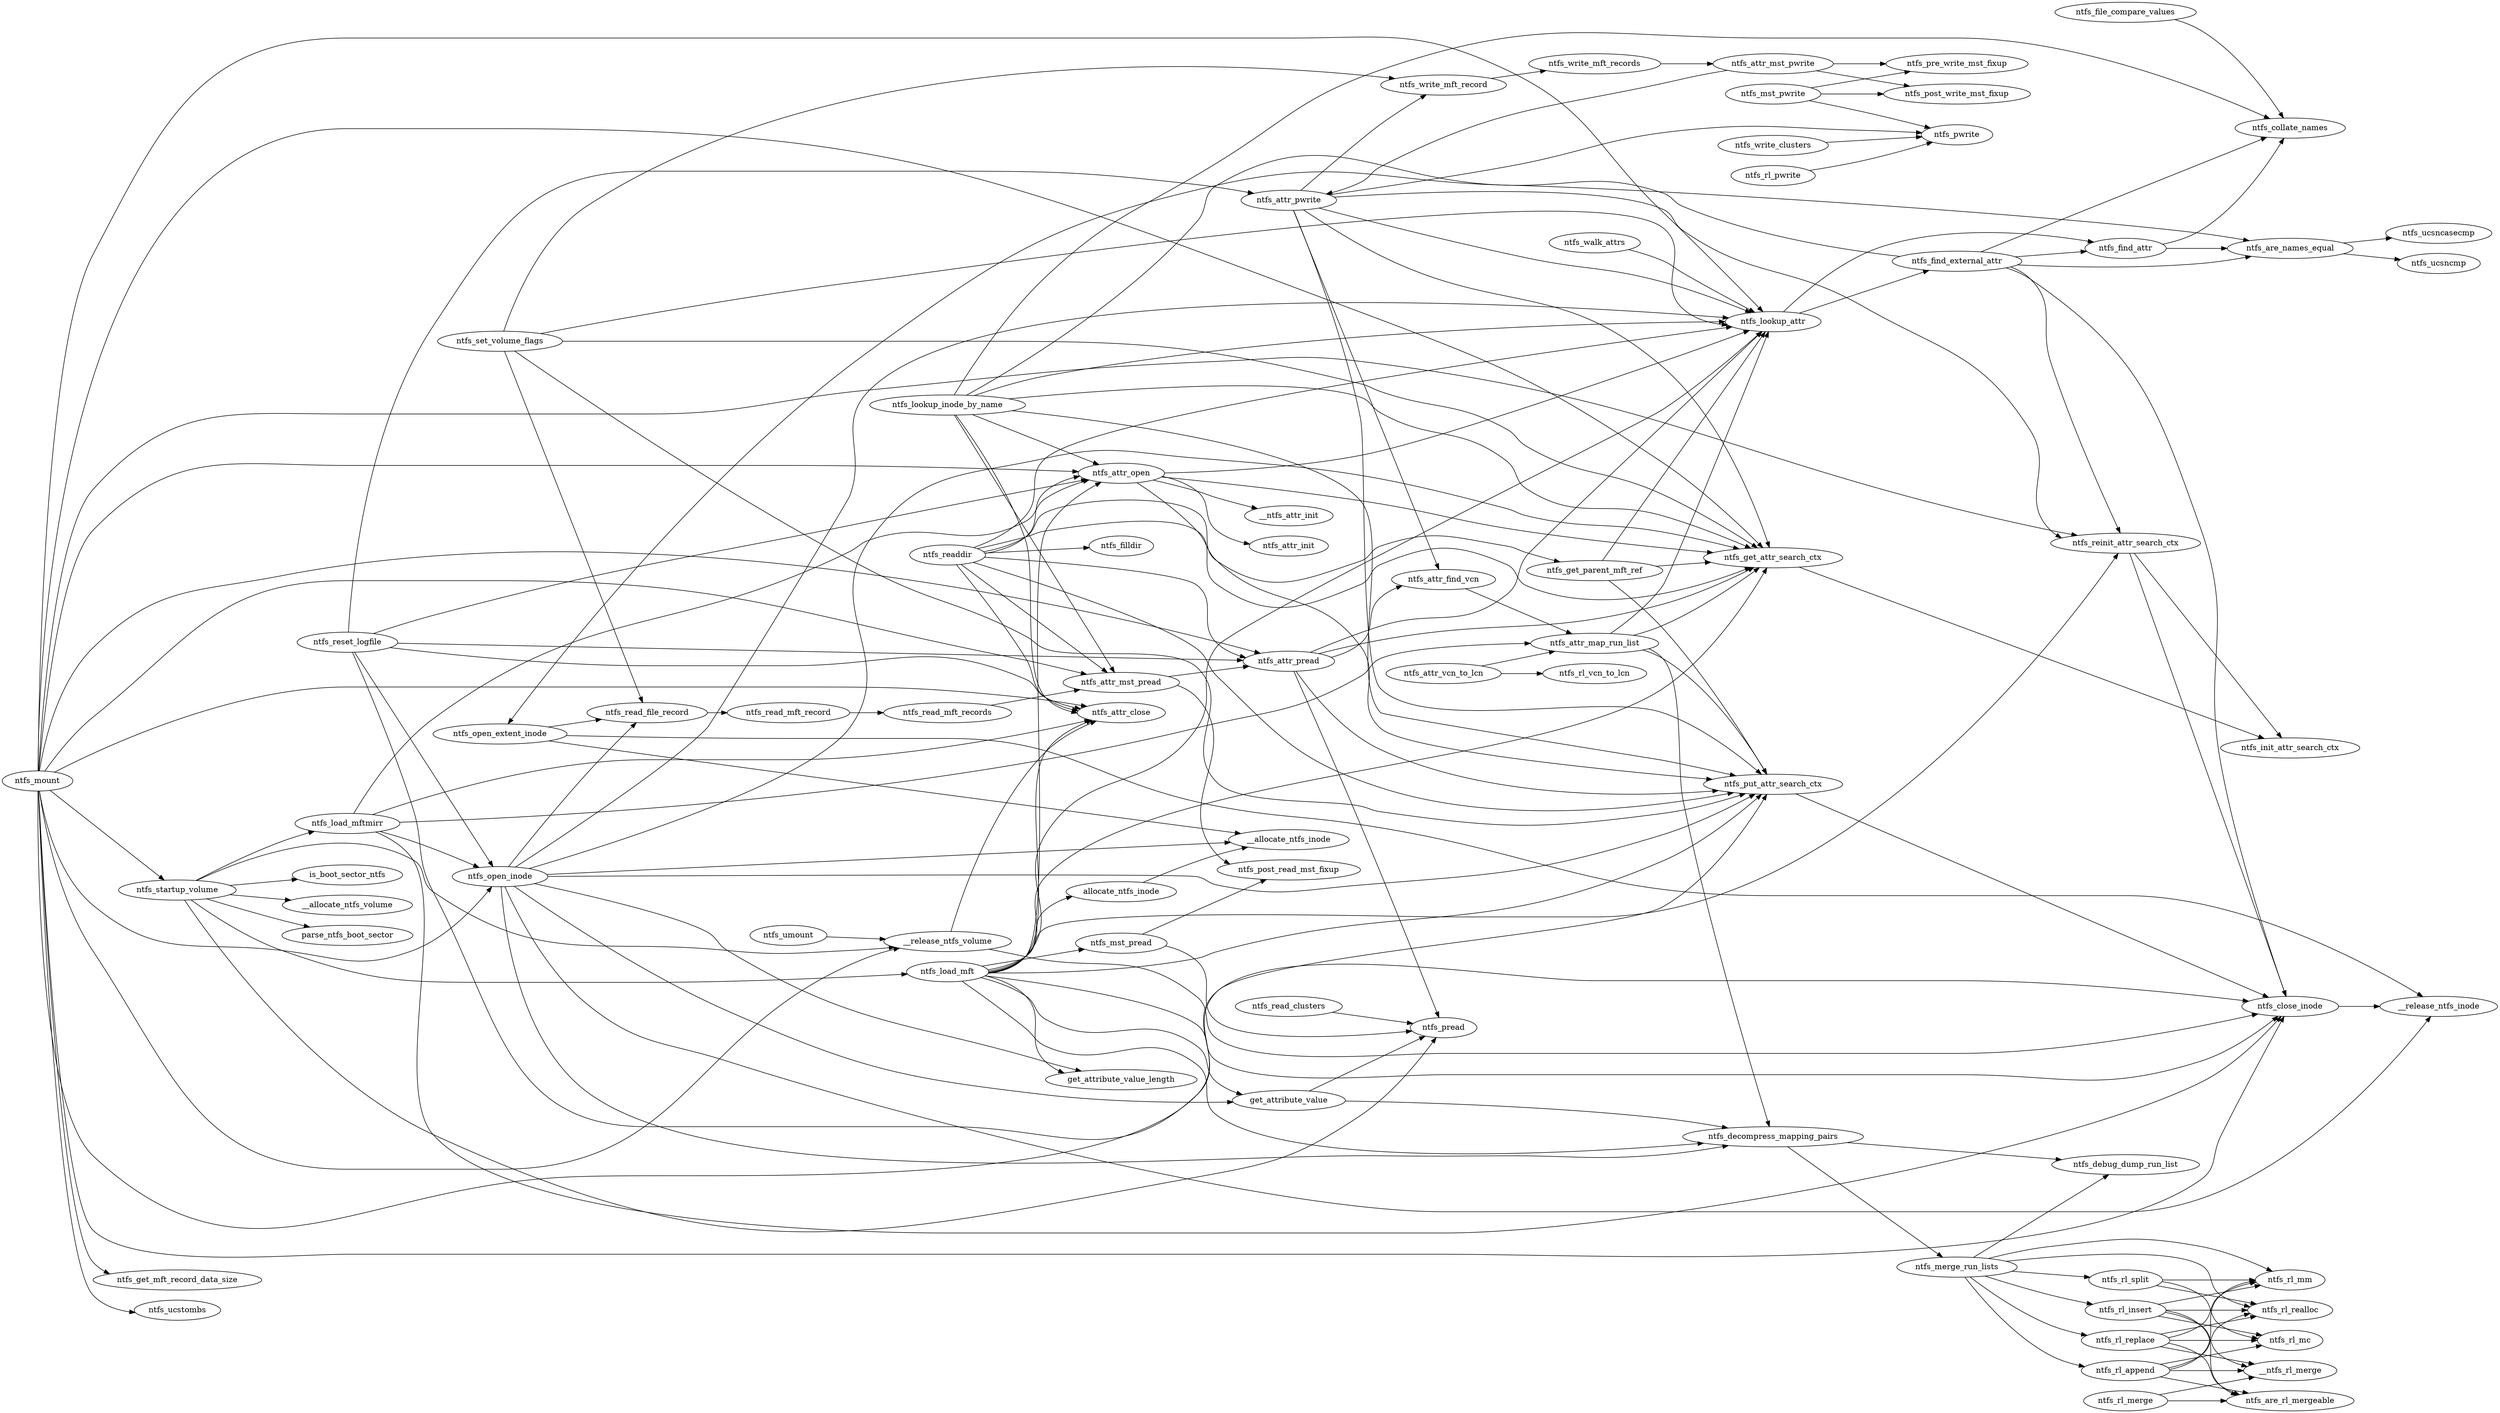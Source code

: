 digraph "bla" {
	graph [
		fontsize = "14"
		fontname = "Times-Roman"
		fontcolor = "black"
		rankdir = "LR"
		bb = "0,0,3106,2446"
		color = "black"
	]
	node [
		fontsize = "14"
		fontname = "Times-Roman"
		fontcolor = "black"
		shape = "ellipse"
		color = "black"
	]
	edge [
		fontsize = "14"
		fontname = "Times-Roman"
		fontcolor = "black"
		color = "black"
	]
	"allocate_ntfs_inode" [
		label = "\N"
		color = "black"
		width = "1.810000"
		fontsize = "14"
		fontname = "Times-Roman"
		fontcolor = "black"
		pos = "1404,1004"
		height = "0.500000"
		shape = "ellipse"
	]
	"__allocate_ntfs_inode" [
		label = "\N"
		color = "black"
		width = "2"
		fontsize = "14"
		fontname = "Times-Roman"
		fontcolor = "black"
		pos = "1610,1094"
		height = "0.500000"
		shape = "ellipse"
	]
	"get_attribute_value" [
		label = "\N"
		color = "black"
		width = "1.780000"
		fontsize = "14"
		fontname = "Times-Roman"
		fontcolor = "black"
		pos = "1610,630"
		height = "0.500000"
		shape = "ellipse"
	]
	"ntfs_decompress_mapping_pairs" [
		label = "\N"
		color = "black"
		width = "2.830000"
		fontsize = "14"
		fontname = "Times-Roman"
		fontcolor = "black"
		pos = "2207,493"
		height = "0.500000"
		shape = "ellipse"
	]
	"ntfs_pread" [
		label = "\N"
		color = "black"
		width = "1.110000"
		fontsize = "14"
		fontname = "Times-Roman"
		fontcolor = "black"
		pos = "1803,754"
		height = "0.500000"
		shape = "ellipse"
	]
	"is_boot_sector_ntfs" [
		label = "\N"
		color = "black"
		width = "1.810000"
		fontsize = "14"
		fontname = "Times-Roman"
		fontcolor = "black"
		pos = "436,830"
		height = "0.500000"
		shape = "ellipse"
	]
	"ntfs_are_names_equal" [
		label = "\N"
		color = "black"
		width = "2.030000"
		fontsize = "14"
		fontname = "Times-Roman"
		fontcolor = "black"
		pos = "2842,2319"
		height = "0.500000"
		shape = "ellipse"
	]
	"ntfs_ucsncasecmp" [
		label = "\N"
		color = "black"
		width = "1.690000"
		fontsize = "14"
		fontname = "Times-Roman"
		fontcolor = "black"
		pos = "3028,2292"
		height = "0.500000"
		shape = "ellipse"
	]
	"ntfs_ucsncmp" [
		label = "\N"
		color = "black"
		width = "1.360000"
		fontsize = "14"
		fontname = "Times-Roman"
		fontcolor = "black"
		pos = "3028,2346"
		height = "0.500000"
		shape = "ellipse"
	]
	"ntfs_attr_find_vcn" [
		label = "\N"
		color = "black"
		width = "1.720000"
		fontsize = "14"
		fontname = "Times-Roman"
		fontcolor = "black"
		pos = "1803,1394"
		height = "0.500000"
		shape = "ellipse"
	]
	"ntfs_attr_map_run_list" [
		label = "\N"
		color = "black"
		width = "2.060000"
		fontsize = "14"
		fontname = "Times-Roman"
		fontcolor = "black"
		pos = "1990,1416"
		height = "0.500000"
		shape = "ellipse"
	]
	"ntfs_get_attr_search_ctx" [
		label = "\N"
		color = "black"
		width = "2.190000"
		fontsize = "14"
		fontname = "Times-Roman"
		fontcolor = "black"
		pos = "2207,1653"
		height = "0.500000"
		shape = "ellipse"
	]
	"ntfs_lookup_attr" [
		label = "\N"
		color = "black"
		width = "1.560000"
		fontsize = "14"
		fontname = "Times-Roman"
		fontcolor = "black"
		pos = "2207,2007"
		height = "0.500000"
		shape = "ellipse"
	]
	"ntfs_put_attr_search_ctx" [
		label = "\N"
		color = "black"
		width = "2.190000"
		fontsize = "14"
		fontname = "Times-Roman"
		fontcolor = "black"
		pos = "2207,962"
		height = "0.500000"
		shape = "ellipse"
	]
	"ntfs_attr_mst_pread" [
		label = "\N"
		color = "black"
		width = "1.830000"
		fontsize = "14"
		fontname = "Times-Roman"
		fontcolor = "black"
		pos = "1404,1454"
		height = "0.500000"
		shape = "ellipse"
	]
	"ntfs_attr_pread" [
		label = "\N"
		color = "black"
		width = "1.440000"
		fontsize = "14"
		fontname = "Times-Roman"
		fontcolor = "black"
		pos = "1610,1500"
		height = "0.500000"
		shape = "ellipse"
	]
	"ntfs_post_read_mst_fixup" [
		label = "\N"
		color = "black"
		width = "2.310000"
		fontsize = "14"
		fontname = "Times-Roman"
		fontcolor = "black"
		pos = "1610,1029"
		height = "0.500000"
		shape = "ellipse"
	]
	"ntfs_attr_mst_pwrite" [
		label = "\N"
		color = "black"
		width = "1.890000"
		fontsize = "14"
		fontname = "Times-Roman"
		fontcolor = "black"
		pos = "2207,1264"
		height = "0.500000"
		shape = "ellipse"
	]
	"ntfs_attr_pwrite" [
		label = "\N"
		color = "black"
		width = "1.530000"
		fontsize = "14"
		fontname = "Times-Roman"
		fontcolor = "black"
		pos = "1610,1338"
		height = "0.500000"
		shape = "ellipse"
	]
	"ntfs_post_write_mst_fixup" [
		label = "\N"
		color = "black"
		width = "2.390000"
		fontsize = "14"
		fontname = "Times-Roman"
		fontcolor = "black"
		pos = "2432,1210"
		height = "0.500000"
		shape = "ellipse"
	]
	"ntfs_pre_write_mst_fixup" [
		label = "\N"
		color = "black"
		width = "2.310000"
		fontsize = "14"
		fontname = "Times-Roman"
		fontcolor = "black"
		pos = "2432,1264"
		height = "0.500000"
		shape = "ellipse"
	]
	"ntfs_attr_open" [
		label = "\N"
		color = "black"
		width = "1.390000"
		fontsize = "14"
		fontname = "Times-Roman"
		fontcolor = "black"
		pos = "1404,1866"
		height = "0.500000"
		shape = "ellipse"
	]
	"__ntfs_attr_init" [
		label = "\N"
		color = "black"
		width = "1.470000"
		fontsize = "14"
		fontname = "Times-Roman"
		fontcolor = "black"
		pos = "1610,1904"
		height = "0.500000"
		shape = "ellipse"
	]
	"ntfs_attr_init" [
		label = "\N"
		color = "black"
		width = "1.280000"
		fontsize = "14"
		fontname = "Times-Roman"
		fontcolor = "black"
		pos = "1610,1850"
		height = "0.500000"
		shape = "ellipse"
	]
	"ntfs_pwrite" [
		label = "\N"
		color = "black"
		width = "1.170000"
		fontsize = "14"
		fontname = "Times-Roman"
		fontcolor = "black"
		pos = "2432,1137"
		height = "0.500000"
		shape = "ellipse"
	]
	"ntfs_reinit_attr_search_ctx" [
		label = "\N"
		color = "black"
		width = "2.360000"
		fontsize = "14"
		fontname = "Times-Roman"
		fontcolor = "black"
		pos = "2640,1424"
		height = "0.500000"
		shape = "ellipse"
	]
	"ntfs_write_mft_record" [
		label = "\N"
		color = "black"
		width = "2.030000"
		fontsize = "14"
		fontname = "Times-Roman"
		fontcolor = "black"
		pos = "1803,1112"
		height = "0.500000"
		shape = "ellipse"
	]
	"ntfs_attr_vcn_to_lcn" [
		label = "\N"
		color = "black"
		width = "1.890000"
		fontsize = "14"
		fontname = "Times-Roman"
		fontcolor = "black"
		pos = "1803,1486"
		height = "0.500000"
		shape = "ellipse"
	]
	"ntfs_rl_vcn_to_lcn" [
		label = "\N"
		color = "black"
		width = "1.750000"
		fontsize = "14"
		fontname = "Times-Roman"
		fontcolor = "black"
		pos = "1990,1470"
		height = "0.500000"
		shape = "ellipse"
	]
	"ntfs_close_inode" [
		label = "\N"
		color = "black"
		width = "1.580000"
		fontsize = "14"
		fontname = "Times-Roman"
		fontcolor = "black"
		pos = "2842,738"
		height = "0.500000"
		shape = "ellipse"
	]
	"__release_ntfs_inode" [
		label = "\N"
		color = "black"
		width = "1.920000"
		fontsize = "14"
		fontname = "Times-Roman"
		fontcolor = "black"
		pos = "3028,738"
		height = "0.500000"
		shape = "ellipse"
	]
	"ntfs_collate_names" [
		label = "\N"
		color = "black"
		width = "1.780000"
		fontsize = "14"
		fontname = "Times-Roman"
		fontcolor = "black"
		pos = "2842,2212"
		height = "0.500000"
		shape = "ellipse"
	]
	"ntfs_debug_dump_run_list" [
		label = "\N"
		color = "black"
		width = "2.390000"
		fontsize = "14"
		fontname = "Times-Roman"
		fontcolor = "black"
		pos = "2640,450"
		height = "0.500000"
		shape = "ellipse"
	]
	"ntfs_merge_run_lists" [
		label = "\N"
		color = "black"
		width = "1.920000"
		fontsize = "14"
		fontname = "Times-Roman"
		fontcolor = "black"
		pos = "2432,249"
		height = "0.500000"
		shape = "ellipse"
	]
	"ntfs_file_compare_values" [
		label = "\N"
		color = "black"
		width = "2.280000"
		fontsize = "14"
		fontname = "Times-Roman"
		fontcolor = "black"
		pos = "2640,2189"
		height = "0.500000"
		shape = "ellipse"
	]
	"ntfs_find_attr" [
		label = "\N"
		color = "black"
		width = "1.330000"
		fontsize = "14"
		fontname = "Times-Roman"
		fontcolor = "black"
		pos = "2640,2319"
		height = "0.500000"
		shape = "ellipse"
	]
	"ntfs_find_external_attr" [
		label = "\N"
		color = "black"
		width = "2.060000"
		fontsize = "14"
		fontname = "Times-Roman"
		fontcolor = "black"
		pos = "2432,2235"
		height = "0.500000"
		shape = "ellipse"
	]
	"ntfs_open_extent_inode" [
		label = "\N"
		color = "black"
		width = "2.140000"
		fontsize = "14"
		fontname = "Times-Roman"
		fontcolor = "black"
		pos = "628,1820"
		height = "0.500000"
		shape = "ellipse"
	]
	"ntfs_init_attr_search_ctx" [
		label = "\N"
		color = "black"
		width = "2.220000"
		fontsize = "14"
		fontname = "Times-Roman"
		fontcolor = "black"
		pos = "2842,1524"
		height = "0.500000"
		shape = "ellipse"
	]
	"ntfs_get_parent_mft_ref" [
		label = "\N"
		color = "black"
		width = "2.170000"
		fontsize = "14"
		fontname = "Times-Roman"
		fontcolor = "black"
		pos = "1990,1676"
		height = "0.500000"
		shape = "ellipse"
	]
	"ntfs_load_mft" [
		label = "\N"
		color = "black"
		width = "1.360000"
		fontsize = "14"
		fontname = "Times-Roman"
		fontcolor = "black"
		pos = "1190,874"
		height = "0.500000"
		shape = "ellipse"
	]
	"get_attribute_value_length" [
		label = "\N"
		color = "black"
		width = "2.360000"
		fontsize = "14"
		fontname = "Times-Roman"
		fontcolor = "black"
		pos = "1404,706"
		height = "0.500000"
		shape = "ellipse"
	]
	"ntfs_load_mftmirr" [
		label = "\N"
		color = "black"
		width = "1.690000"
		fontsize = "14"
		fontname = "Times-Roman"
		fontcolor = "black"
		pos = "436,1019"
		height = "0.500000"
		shape = "ellipse"
	]
	"ntfs_attr_close" [
		label = "\N"
		color = "black"
		width = "1.420000"
		fontsize = "14"
		fontname = "Times-Roman"
		fontcolor = "black"
		pos = "1404,1096"
		height = "0.500000"
		shape = "ellipse"
	]
	"ntfs_open_inode" [
		label = "\N"
		color = "black"
		width = "1.580000"
		fontsize = "14"
		fontname = "Times-Roman"
		fontcolor = "black"
		pos = "628,1121"
		height = "0.500000"
		shape = "ellipse"
	]
	"ntfs_mst_pread" [
		label = "\N"
		color = "black"
		width = "1.470000"
		fontsize = "14"
		fontname = "Times-Roman"
		fontcolor = "black"
		pos = "1404,874"
		height = "0.500000"
		shape = "ellipse"
	]
	"ntfs_lookup_inode_by_name" [
		label = "\N"
		color = "black"
		width = "2.560000"
		fontsize = "14"
		fontname = "Times-Roman"
		fontcolor = "black"
		pos = "1190,2007"
		height = "0.500000"
		shape = "ellipse"
	]
	"ntfs_rl_append" [
		label = "\N"
		color = "black"
		width = "1.440000"
		fontsize = "14"
		fontname = "Times-Roman"
		fontcolor = "black"
		pos = "2640,126"
		height = "0.500000"
		shape = "ellipse"
	]
	"ntfs_rl_insert" [
		label = "\N"
		color = "black"
		width = "1.310000"
		fontsize = "14"
		fontname = "Times-Roman"
		fontcolor = "black"
		pos = "2640,72"
		height = "0.500000"
		shape = "ellipse"
	]
	"ntfs_rl_mm" [
		label = "\N"
		color = "black"
		width = "1.190000"
		fontsize = "14"
		fontname = "Times-Roman"
		fontcolor = "black"
		pos = "2842,199"
		height = "0.500000"
		shape = "ellipse"
	]
	"ntfs_rl_realloc" [
		label = "\N"
		color = "black"
		width = "1.420000"
		fontsize = "14"
		fontname = "Times-Roman"
		fontcolor = "black"
		pos = "2842,253"
		height = "0.500000"
		shape = "ellipse"
	]
	"ntfs_rl_replace" [
		label = "\N"
		color = "black"
		width = "1.440000"
		fontsize = "14"
		fontname = "Times-Roman"
		fontcolor = "black"
		pos = "2640,180"
		height = "0.500000"
		shape = "ellipse"
	]
	"ntfs_rl_split" [
		label = "\N"
		color = "black"
		width = "1.220000"
		fontsize = "14"
		fontname = "Times-Roman"
		fontcolor = "black"
		pos = "2640,272"
		height = "0.500000"
		shape = "ellipse"
	]
	"ntfs_mount" [
		label = "\N"
		color = "black"
		width = "1.170000"
		fontsize = "14"
		fontname = "Times-Roman"
		fontcolor = "black"
		pos = "50,1303"
		height = "0.500000"
		shape = "ellipse"
	]
	"ntfs_get_mft_record_data_size" [
		label = "\N"
		color = "black"
		width = "2.690000"
		fontsize = "14"
		fontname = "Times-Roman"
		fontcolor = "black"
		pos = "225,310"
		height = "0.500000"
		shape = "ellipse"
	]
	"ntfs_startup_volume" [
		label = "\N"
		color = "black"
		width = "1.890000"
		fontsize = "14"
		fontname = "Times-Roman"
		fontcolor = "black"
		pos = "225,753"
		height = "0.500000"
		shape = "ellipse"
	]
	"ntfs_ucstombs" [
		label = "\N"
		color = "black"
		width = "1.420000"
		fontsize = "14"
		fontname = "Times-Roman"
		fontcolor = "black"
		pos = "225,2414"
		height = "0.500000"
		shape = "ellipse"
	]
	"__release_ntfs_volume" [
		label = "\N"
		color = "black"
		width = "2.080000"
		fontsize = "14"
		fontname = "Times-Roman"
		fontcolor = "black"
		pos = "436,554"
		height = "0.500000"
		shape = "ellipse"
	]
	"ntfs_mst_pwrite" [
		label = "\N"
		color = "black"
		width = "1.560000"
		fontsize = "14"
		fontname = "Times-Roman"
		fontcolor = "black"
		pos = "2207,1210"
		height = "0.500000"
		shape = "ellipse"
	]
	"ntfs_read_file_record" [
		label = "\N"
		color = "black"
		width = "1.940000"
		fontsize = "14"
		fontname = "Times-Roman"
		fontcolor = "black"
		pos = "813,1530"
		height = "0.500000"
		shape = "ellipse"
	]
	"ntfs_read_clusters" [
		label = "\N"
		color = "black"
		width = "1.690000"
		fontsize = "14"
		fontname = "Times-Roman"
		fontcolor = "black"
		pos = "1610,722"
		height = "0.500000"
		shape = "ellipse"
	]
	"ntfs_readdir" [
		label = "\N"
		color = "black"
		width = "1.220000"
		fontsize = "14"
		fontname = "Times-Roman"
		fontcolor = "black"
		pos = "1190,1660"
		height = "0.500000"
		shape = "ellipse"
	]
	"ntfs_filldir" [
		label = "\N"
		color = "black"
		width = "1.110000"
		fontsize = "14"
		fontname = "Times-Roman"
		fontcolor = "black"
		pos = "1404,1698"
		height = "0.500000"
		shape = "ellipse"
	]
	"ntfs_read_mft_record" [
		label = "\N"
		color = "black"
		width = "1.970000"
		fontsize = "14"
		fontname = "Times-Roman"
		fontcolor = "black"
		pos = "991,1492"
		height = "0.500000"
		shape = "ellipse"
	]
	"ntfs_read_mft_records" [
		label = "\N"
		color = "black"
		width = "2.030000"
		fontsize = "14"
		fontname = "Times-Roman"
		fontcolor = "black"
		pos = "1190,1492"
		height = "0.500000"
		shape = "ellipse"
	]
	"ntfs_reset_logfile" [
		label = "\N"
		color = "black"
		width = "1.640000"
		fontsize = "14"
		fontname = "Times-Roman"
		fontcolor = "black"
		pos = "436,1294"
		height = "0.500000"
		shape = "ellipse"
	]
	"ntfs_are_rl_mergeable" [
		label = "\N"
		color = "black"
		width = "2.030000"
		fontsize = "14"
		fontname = "Times-Roman"
		fontcolor = "black"
		pos = "2842,37"
		height = "0.500000"
		shape = "ellipse"
	]
	"ntfs_rl_mc" [
		label = "\N"
		color = "black"
		width = "1.110000"
		fontsize = "14"
		fontname = "Times-Roman"
		fontcolor = "black"
		pos = "2842,145"
		height = "0.500000"
		shape = "ellipse"
	]
	"__ntfs_rl_merge" [
		label = "\N"
		color = "black"
		width = "1.560000"
		fontsize = "14"
		fontname = "Times-Roman"
		fontcolor = "black"
		pos = "2842,91"
		height = "0.500000"
		shape = "ellipse"
	]
	"ntfs_rl_merge" [
		label = "\N"
		color = "black"
		width = "1.360000"
		fontsize = "14"
		fontname = "Times-Roman"
		fontcolor = "black"
		pos = "2640,18"
		height = "0.500000"
		shape = "ellipse"
	]
	"ntfs_rl_pwrite" [
		label = "\N"
		color = "black"
		width = "1.390000"
		fontsize = "14"
		fontname = "Times-Roman"
		fontcolor = "black"
		pos = "2207,1064"
		height = "0.500000"
		shape = "ellipse"
	]
	"ntfs_set_volume_flags" [
		label = "\N"
		color = "black"
		width = "2.030000"
		fontsize = "14"
		fontname = "Times-Roman"
		fontcolor = "black"
		pos = "628,1530"
		height = "0.500000"
		shape = "ellipse"
	]
	"__allocate_ntfs_volume" [
		label = "\N"
		color = "black"
		width = "2.140000"
		fontsize = "14"
		fontname = "Times-Roman"
		fontcolor = "black"
		pos = "436,776"
		height = "0.500000"
		shape = "ellipse"
	]
	"parse_ntfs_boot_sector" [
		label = "\N"
		color = "black"
		width = "2.080000"
		fontsize = "14"
		fontname = "Times-Roman"
		fontcolor = "black"
		pos = "436,684"
		height = "0.500000"
		shape = "ellipse"
	]
	"ntfs_umount" [
		label = "\N"
		color = "black"
		width = "1.250000"
		fontsize = "14"
		fontname = "Times-Roman"
		fontcolor = "black"
		pos = "225,554"
		height = "0.500000"
		shape = "ellipse"
	]
	"ntfs_walk_attrs" [
		label = "\N"
		color = "black"
		width = "1.470000"
		fontsize = "14"
		fontname = "Times-Roman"
		fontcolor = "black"
		pos = "1990,2224"
		height = "0.500000"
		shape = "ellipse"
	]
	"ntfs_write_clusters" [
		label = "\N"
		color = "black"
		width = "1.750000"
		fontsize = "14"
		fontname = "Times-Roman"
		fontcolor = "black"
		pos = "2207,1118"
		height = "0.500000"
		shape = "ellipse"
	]
	"ntfs_write_mft_records" [
		label = "\N"
		color = "black"
		width = "2.110000"
		fontsize = "14"
		fontname = "Times-Roman"
		fontcolor = "black"
		pos = "1990,1210"
		height = "0.500000"
		shape = "ellipse"
	]
	"allocate_ntfs_inode" -> "__allocate_ntfs_inode" [
		fontsize = "14"
		fontname = "Times-Roman"
		fontcolor = "black"
		pos = "e,1574,1078  1446,1018 1460,1023 1476,1029 1490,1036 1507,1043 1510,1047 1526,1056 1539,1062 1553,1069 1565,1074"
		color = "black"
	]
	"get_attribute_value" -> "ntfs_decompress_mapping_pairs" [
		fontsize = "14"
		fontname = "Times-Roman"
		fontcolor = "black"
		pos = "e,2144,507  1660,619 1766,594 2015,537 2137,509"
		color = "black"
	]
	"get_attribute_value" -> "ntfs_pread" [
		fontsize = "14"
		fontname = "Times-Roman"
		fontcolor = "black"
		pos = "e,1780,739  1636,647 1671,669 1735,710 1772,734"
		color = "black"
	]
	"ntfs_are_names_equal" -> "ntfs_ucsncasecmp" [
		fontsize = "14"
		fontname = "Times-Roman"
		fontcolor = "black"
		pos = "e,2973,2300  2905,2310 2924,2307 2945,2304 2964,2301"
		color = "black"
	]
	"ntfs_are_names_equal" -> "ntfs_ucsncmp" [
		fontsize = "14"
		fontname = "Times-Roman"
		fontcolor = "black"
		pos = "e,2982,2339  2905,2328 2927,2331 2952,2335 2973,2338"
		color = "black"
	]
	"ntfs_attr_find_vcn" -> "ntfs_attr_map_run_list" [
		fontsize = "14"
		fontname = "Times-Roman"
		fontcolor = "black"
		pos = "e,1923,1408  1861,1401 1878,1403 1896,1405 1913,1407"
		color = "black"
	]
	"ntfs_attr_map_run_list" -> "ntfs_decompress_mapping_pairs" [
		fontsize = "14"
		fontname = "Times-Roman"
		fontcolor = "black"
		pos = "e,2202,511  2000,1398 2017,1366 2052,1298 2068,1237 2104,1106 2081,1068 2104,935 2132,776 2181,589 2200,520"
		color = "black"
	]
	"ntfs_attr_map_run_list" -> "ntfs_get_attr_search_ctx" [
		fontsize = "14"
		fontname = "Times-Roman"
		fontcolor = "black"
		pos = "e,2200,1635  2043,1429 2052,1432 2061,1437 2068,1443 2133,1492 2177,1581 2196,1626"
		color = "black"
	]
	"ntfs_attr_map_run_list" -> "ntfs_lookup_attr" [
		fontsize = "14"
		fontname = "Times-Roman"
		fontcolor = "black"
		pos = "e,2200,1989  2048,1427 2055,1431 2063,1436 2068,1443 2137,1524 2080,1576 2104,1680 2131,1795 2178,1928 2197,1982"
		color = "black"
	]
	"ntfs_attr_map_run_list" -> "ntfs_put_attr_search_ctx" [
		fontsize = "14"
		fontname = "Times-Roman"
		fontcolor = "black"
		pos = "e,2172,978  2007,1398 2026,1378 2054,1343 2068,1308 2113,1195 2042,1141 2104,1037 2118,1013 2143,995 2164,982"
		color = "black"
	]
	"ntfs_attr_mst_pread" -> "ntfs_attr_pread" [
		fontsize = "14"
		fontname = "Times-Roman"
		fontcolor = "black"
		pos = "e,1566,1490  1455,1465 1487,1472 1527,1482 1559,1489"
		color = "black"
	]
	"ntfs_attr_mst_pread" -> "ntfs_post_read_mst_fixup" [
		fontsize = "14"
		fontname = "Times-Roman"
		fontcolor = "black"
		pos = "e,1560,1043  1409,1436 1431,1361 1514,1081 1526,1067 1533,1059 1542,1053 1551,1048"
		color = "black"
	]
	"ntfs_attr_mst_pwrite" -> "ntfs_attr_pwrite" [
		fontsize = "14"
		fontname = "Times-Roman"
		fontcolor = "black"
		pos = "s,1664,1335  1671,1333 1679,1330 1687,1327 1694,1322 1712,1309 1712,1301 1721,1282 1727,1271 1721,1264 1730,1258 1763,1235 2018,1250 2141,1259"
		color = "black"
	]
	"ntfs_attr_mst_pwrite" -> "ntfs_post_write_mst_fixup" [
		fontsize = "14"
		fontname = "Times-Roman"
		fontcolor = "black"
		pos = "e,2375,1224  2258,1252 2291,1245 2333,1234 2368,1226"
		color = "black"
	]
	"ntfs_attr_mst_pwrite" -> "ntfs_pre_write_mst_fixup" [
		fontsize = "14"
		fontname = "Times-Roman"
		fontcolor = "black"
		pos = "e,2349,1264  2276,1264 2296,1264 2318,1264 2339,1264"
		color = "black"
	]
	"ntfs_attr_open" -> "__ntfs_attr_init" [
		fontsize = "14"
		fontname = "Times-Roman"
		fontcolor = "black"
		pos = "e,1563,1895  1449,1874 1481,1880 1523,1888 1556,1894"
		color = "black"
	]
	"ntfs_attr_open" -> "ntfs_attr_init" [
		fontsize = "14"
		fontname = "Times-Roman"
		fontcolor = "black"
		pos = "e,1564,1853  1453,1862 1484,1859 1522,1857 1554,1854"
		color = "black"
	]
	"ntfs_attr_open" -> "ntfs_get_attr_search_ctx" [
		fontsize = "14"
		fontname = "Times-Roman"
		fontcolor = "black"
		pos = "e,2193,1671  1438,1853 1468,1842 1509,1827 1526,1823 1763,1771 1846,1868 2068,1774 2118,1752 2164,1706 2188,1677"
		color = "black"
	]
	"ntfs_attr_open" -> "ntfs_lookup_attr" [
		fontsize = "14"
		fontname = "Times-Roman"
		fontcolor = "black"
		pos = "e,2165,1995  1428,1882 1452,1897 1490,1920 1526,1931 1758,1998 1830,1936 2068,1974 2098,1978 2131,1986 2157,1993"
		color = "black"
	]
	"ntfs_attr_open" -> "ntfs_put_attr_search_ctx" [
		fontsize = "14"
		fontname = "Times-Roman"
		fontcolor = "black"
		pos = "e,2130,966  1418,1848 1439,1823 1475,1773 1490,1725 1521,1630 1471,1360 1526,1278 1573,1208 1642,1257 1694,1192 1735,1141 1684,1096 1730,1052 1785,1000 1997,976 2119,967"
		color = "black"
	]
	"ntfs_attr_pread" -> "ntfs_attr_find_vcn" [
		fontsize = "14"
		fontname = "Times-Roman"
		fontcolor = "black"
		pos = "e,1774,1410  1638,1485 1673,1466 1729,1435 1766,1414"
		color = "black"
	]
	"ntfs_attr_pread" -> "ntfs_get_attr_search_ctx" [
		fontsize = "14"
		fontname = "Times-Roman"
		fontcolor = "black"
		pos = "e,2158,1639  1643,1514 1667,1524 1700,1537 1730,1546 1878,1589 1919,1580 2068,1616 2095,1622 2125,1630 2149,1637"
		color = "black"
	]
	"ntfs_attr_pread" -> "ntfs_lookup_attr" [
		fontsize = "14"
		fontname = "Times-Roman"
		fontcolor = "black"
		pos = "e,2186,1990  1626,1517 1649,1541 1691,1586 1730,1622 1814,1698 2088,1914 2178,1984"
		color = "black"
	]
	"ntfs_attr_pread" -> "ntfs_pread" [
		fontsize = "14"
		fontname = "Times-Roman"
		fontcolor = "black"
		pos = "e,1798,772  1625,1482 1644,1458 1678,1411 1694,1365 1737,1246 1709,1208 1730,1085 1750,969 1783,835 1796,779"
		color = "black"
	]
	"ntfs_attr_pread" -> "ntfs_put_attr_search_ctx" [
		fontsize = "14"
		fontname = "Times-Roman"
		fontcolor = "black"
		pos = "e,2176,979  1630,1483 1643,1472 1660,1456 1673,1441 1701,1410 1697,1391 1730,1367 1860,1270 1962,1357 2068,1237 2135,1162 2072,1102 2129,1021 2139,1006 2154,993 2168,984"
		color = "black"
	]
	"ntfs_attr_pwrite" -> "ntfs_attr_find_vcn" [
		fontsize = "14"
		fontname = "Times-Roman"
		fontcolor = "black"
		pos = "e,1759,1381  1651,1350 1680,1358 1718,1369 1749,1378"
		color = "black"
	]
	"ntfs_attr_pwrite" -> "ntfs_get_attr_search_ctx" [
		fontsize = "14"
		fontname = "Times-Roman"
		fontcolor = "black"
		pos = "e,2204,1635  1665,1338 1772,1339 2003,1347 2068,1389 2156,1443 2191,1573 2203,1628"
		color = "black"
	]
	"ntfs_attr_pwrite" -> "ntfs_lookup_attr" [
		fontsize = "14"
		fontname = "Times-Roman"
		fontcolor = "black"
		pos = "e,2198,1989  1620,1356 1638,1389 1681,1462 1730,1513 1786,1570 1827,1555 1876,1618 1902,1650 1881,1677 1912,1703 1967,1747 2012,1689 2068,1732 2086,1745 2146,1888 2155,1908 2168,1933 2183,1962 2194,1982"
		color = "black"
	]
	"ntfs_attr_pwrite" -> "ntfs_put_attr_search_ctx" [
		fontsize = "14"
		fontname = "Times-Roman"
		fontcolor = "black"
		pos = "e,2168,978  1660,1330 1672,1327 1684,1321 1694,1314 1713,1300 1714,1291 1721,1270 1728,1251 1718,1197 1730,1182 1774,1129 1814,1163 1876,1139 1965,1103 1987,1092 2068,1042 2097,1024 2101,1014 2129,997 2141,990 2144,989 2155,984 2156,983 2158,983 2159,982"
		color = "black"
	]
	"ntfs_attr_pwrite" -> "ntfs_pwrite" [
		fontsize = "14"
		fontname = "Times-Roman"
		fontcolor = "black"
		pos = "e,2390,1140  1659,1330 1671,1326 1684,1321 1694,1315 1714,1303 1715,1293 1721,1272 1726,1257 1720,1216 1730,1206 1754,1182 2224,1150 2381,1141"
		color = "black"
	]
	"ntfs_attr_pwrite" -> "ntfs_reinit_attr_search_ctx" [
		fontsize = "14"
		fontname = "Times-Roman"
		fontcolor = "black"
		pos = "e,2575,1412  1665,1336 1718,1334 1803,1332 1876,1334 2132,1342 2431,1388 2567,1411"
		color = "black"
	]
	"ntfs_attr_pwrite" -> "ntfs_write_mft_record" [
		fontsize = "14"
		fontname = "Times-Roman"
		fontcolor = "black"
		pos = "e,1754,1126  1658,1329 1671,1324 1685,1317 1694,1306 1743,1250 1684,1200 1730,1144 1734,1139 1739,1134 1745,1131"
		color = "black"
	]
	"ntfs_attr_vcn_to_lcn" -> "ntfs_attr_map_run_list" [
		fontsize = "14"
		fontname = "Times-Roman"
		fontcolor = "black"
		pos = "e,1946,1431  1841,1471 1862,1462 1888,1452 1912,1443 1920,1440 1928,1437 1937,1434"
		color = "black"
	]
	"ntfs_attr_vcn_to_lcn" -> "ntfs_rl_vcn_to_lcn" [
		fontsize = "14"
		fontname = "Times-Roman"
		fontcolor = "black"
		pos = "e,1929,1475  1868,1480 1885,1479 1903,1478 1919,1476"
		color = "black"
	]
	"ntfs_close_inode" -> "__release_ntfs_inode" [
		fontsize = "14"
		fontname = "Times-Roman"
		fontcolor = "black"
		pos = "e,2958,738  2900,738 2915,738 2932,738 2948,738"
		color = "black"
	]
	"ntfs_decompress_mapping_pairs" -> "ntfs_debug_dump_run_list" [
		fontsize = "14"
		fontname = "Times-Roman"
		fontcolor = "black"
		pos = "e,2562,458  2296,484 2373,477 2480,466 2555,459"
		color = "black"
	]
	"ntfs_decompress_mapping_pairs" -> "ntfs_merge_run_lists" [
		fontsize = "14"
		fontname = "Times-Roman"
		fontcolor = "black"
		pos = "e,2416,267  2224,475 2264,432 2365,322 2410,273"
		color = "black"
	]
	"ntfs_file_compare_values" -> "ntfs_collate_names" [
		fontsize = "14"
		fontname = "Times-Roman"
		fontcolor = "black"
		pos = "e,2782,2205  2713,2197 2733,2200 2754,2202 2773,2204"
		color = "black"
	]
	"ntfs_find_attr" -> "ntfs_are_names_equal" [
		fontsize = "14"
		fontname = "Times-Roman"
		fontcolor = "black"
		pos = "e,2769,2319  2689,2319 2710,2319 2735,2319 2759,2319"
		color = "black"
	]
	"ntfs_find_attr" -> "ntfs_collate_names" [
		fontsize = "14"
		fontname = "Times-Roman"
		fontcolor = "black"
		pos = "e,2812,2228  2668,2304 2703,2285 2764,2254 2804,2232"
		color = "black"
	]
	"ntfs_find_external_attr" -> "ntfs_are_names_equal" [
		fontsize = "14"
		fontname = "Times-Roman"
		fontcolor = "black"
		pos = "e,2790,2306  2492,2246 2551,2257 2645,2275 2726,2292 2744,2295 2763,2300 2781,2304"
		color = "black"
	]
	"ntfs_find_external_attr" -> "ntfs_close_inode" [
		fontsize = "14"
		fontname = "Times-Roman"
		fontcolor = "black"
		pos = "e,2839,756  2442,2217 2452,2200 2465,2175 2475,2153 2609,1849 2643,1771 2726,1451 2792,1199 2782,1130 2822,874 2828,836 2835,792 2838,764"
		color = "black"
	]
	"ntfs_find_external_attr" -> "ntfs_collate_names" [
		fontsize = "14"
		fontname = "Times-Roman"
		fontcolor = "black"
		pos = "e,2779,2215  2505,2231 2580,2226 2694,2221 2769,2216"
		color = "black"
	]
	"ntfs_find_external_attr" -> "ntfs_find_attr" [
		fontsize = "14"
		fontname = "Times-Roman"
		fontcolor = "black"
		pos = "e,2605,2306  2468,2251 2492,2261 2525,2275 2554,2287 2568,2293 2582,2298 2596,2303"
		color = "black"
	]
	"ntfs_find_external_attr" -> "ntfs_open_extent_inode" [
		fontsize = "14"
		fontname = "Times-Roman"
		fontcolor = "black"
		pos = "s,650,1838  656,1843 762,1925 1150,2212 1526,2280 1843,2336 2231,2274 2375,2247"
		color = "black"
	]
	"ntfs_find_external_attr" -> "ntfs_reinit_attr_search_ctx" [
		fontsize = "14"
		fontname = "Times-Roman"
		fontcolor = "black"
		pos = "e,2635,1442  2437,2217 2463,2111 2602,1572 2633,1449"
		color = "black"
	]
	"ntfs_get_attr_search_ctx" -> "ntfs_init_attr_search_ctx" [
		fontsize = "14"
		fontname = "Times-Roman"
		fontcolor = "black"
		pos = "e,2782,1536  2266,1641 2385,1616 2650,1563 2775,1538"
		color = "black"
	]
	"ntfs_get_parent_mft_ref" -> "ntfs_get_attr_search_ctx" [
		fontsize = "14"
		fontname = "Times-Roman"
		fontcolor = "black"
		pos = "e,2135,1661  2061,1668 2082,1666 2104,1664 2125,1662"
		color = "black"
	]
	"ntfs_get_parent_mft_ref" -> "ntfs_lookup_attr" [
		fontsize = "14"
		fontname = "Times-Roman"
		fontcolor = "black"
		pos = "e,2203,1989  2040,1690 2050,1694 2060,1700 2068,1708 2151,1786 2189,1925 2201,1982"
		color = "black"
	]
	"ntfs_get_parent_mft_ref" -> "ntfs_put_attr_search_ctx" [
		fontsize = "14"
		fontname = "Times-Roman"
		fontcolor = "black"
		pos = "e,2171,978  2000,1658 2018,1626 2053,1559 2068,1497 2093,1397 2054,1126 2104,1037 2117,1013 2142,995 2163,982"
		color = "black"
	]
	"ntfs_load_mft" -> "allocate_ntfs_inode" [
		fontsize = "14"
		fontname = "Times-Roman"
		fontcolor = "black"
		pos = "e,1355,992  1234,882 1251,887 1268,895 1282,906 1308,927 1293,950 1318,972 1326,979 1336,984 1346,988"
		color = "black"
	]
	"ntfs_load_mft" -> "get_attribute_value" [
		fontsize = "14"
		fontname = "Times-Roman"
		fontcolor = "black"
		pos = "e,1560,641  1238,870 1253,867 1269,862 1282,855 1303,842 1298,826 1318,814 1386,771 1433,820 1490,766 1526,732 1492,697 1526,662 1534,654 1543,648 1554,644"
		color = "black"
	]
	"ntfs_load_mft" -> "get_attribute_value_length" [
		fontsize = "14"
		fontname = "Times-Roman"
		fontcolor = "black"
		pos = "e,1346,719  1235,867 1252,862 1270,854 1282,842 1317,807 1284,772 1318,738 1324,732 1330,728 1337,724"
		color = "black"
	]
	"ntfs_load_mftmirr" -> "ntfs_attr_close" [
		fontsize = "14"
		fontname = "Times-Roman"
		fontcolor = "black"
		pos = "e,1358,1088  498,1018 638,1017 992,1021 1282,1069 1299,1071 1302,1074 1318,1079 1328,1081 1330,1082 1339,1084 1342,1084 1345,1085 1348,1086"
		color = "black"
	]
	"ntfs_load_mftmirr" -> "ntfs_attr_map_run_list" [
		fontsize = "14"
		fontname = "Times-Roman"
		fontcolor = "black"
		pos = "e,1921,1422  447,1037 465,1065 503,1119 550,1148 666,1216 1597,1405 1730,1421 1790,1428 1858,1426 1910,1423"
		color = "black"
	]
	"ntfs_load_mftmirr" -> "ntfs_attr_open" [
		fontsize = "14"
		fontname = "Times-Roman"
		fontcolor = "black"
		pos = "e,1361,1857  443,1037 458,1078 495,1179 514,1267 528,1330 510,1506 550,1557 655,1688 1181,1816 1351,1855"
		color = "black"
	]
	"ntfs_load_mftmirr" -> "ntfs_close_inode" [
		fontsize = "14"
		fontname = "Times-Roman"
		fontcolor = "black"
		pos = "e,2838,720  444,1001 460,965 499,884 550,830 901,461 1101,394 1610,394 1610,394 1610,394 2432,394 2564,394 2623,343 2726,423 2775,461 2821,647 2837,714"
		color = "black"
	]
	"ntfs_load_mftmirr" -> "ntfs_open_inode" [
		fontsize = "14"
		fontname = "Times-Roman"
		fontcolor = "black"
		pos = "e,599,1105  466,1035 500,1053 555,1082 591,1101"
		color = "black"
	]
	"ntfs_load_mft" -> "ntfs_attr_close" [
		fontsize = "14"
		fontname = "Times-Roman"
		fontcolor = "black"
		pos = "e,1358,1088  1237,880 1253,885 1271,893 1282,906 1331,959 1271,1009 1318,1064 1326,1073 1337,1080 1349,1084"
		color = "black"
	]
	"ntfs_load_mft" -> "ntfs_attr_open" [
		fontsize = "14"
		fontname = "Times-Roman"
		fontcolor = "black"
		pos = "e,1390,1848  1193,892 1205,965 1249,1238 1282,1465 1299,1580 1279,1615 1318,1725 1334,1770 1366,1816 1386,1843"
		color = "black"
	]
	"ntfs_load_mft" -> "ntfs_close_inode" [
		fontsize = "14"
		fontname = "Times-Roman"
		fontcolor = "black"
		pos = "e,2797,727  1236,867 1251,864 1267,861 1282,858 1299,854 1302,851 1318,847 1394,825 1433,857 1490,804 1528,769 1486,726 1526,695 1575,658 1742,676 1803,676 1803,676 1803,676 2432,676 2562,676 2713,707 2790,725"
		color = "black"
	]
	"ntfs_load_mft" -> "ntfs_decompress_mapping_pairs" [
		fontsize = "14"
		fontname = "Times-Roman"
		fontcolor = "black"
		pos = "e,2112,500  1237,868 1252,864 1269,858 1282,848 1300,835 1301,828 1309,809 1318,789 1303,776 1318,762 1374,707 1433,784 1490,733 1535,692 1483,645 1526,603 1654,484 1739,549 1912,522 1976,512 2047,505 2104,501"
		color = "black"
	]
	"ntfs_load_mft" -> "ntfs_get_attr_search_ctx" [
		fontsize = "14"
		fontname = "Times-Roman"
		fontcolor = "black"
		pos = "e,2186,1636  1236,881 1252,885 1269,892 1282,904 1286,907 1304,940 1309,959 1314,974 1308,1019 1318,1031 1371,1088 1438,1011 1490,1069 1580,1167 1456,1252 1526,1365 1574,1440 1627,1415 1694,1473 1713,1488 1709,1501 1730,1513 1797,1549 1997,1537 2068,1564 2111,1580 2155,1611 2181,1632"
		color = "black"
	]
	"ntfs_load_mft" -> "ntfs_lookup_attr" [
		fontsize = "14"
		fontname = "Times-Roman"
		fontcolor = "black"
		pos = "e,2177,1992  1199,892 1219,933 1272,1037 1318,1123 1392,1259 1426,1285 1490,1427 1510,1469 1498,1489 1526,1527 1539,1543 2112,1952 2129,1964 2142,1972 2157,1980 2169,1987"
		color = "black"
	]
	"ntfs_load_mft" -> "ntfs_mst_pread" [
		fontsize = "14"
		fontname = "Times-Roman"
		fontcolor = "black"
		pos = "e,1350,874  1240,874 1270,874 1307,874 1340,874"
		color = "black"
	]
	"ntfs_load_mft" -> "ntfs_put_attr_search_ctx" [
		fontsize = "14"
		fontname = "Times-Roman"
		fontcolor = "black"
		pos = "e,2190,944  1232,884 1263,890 1302,899 1318,901 1395,908 1414,907 1490,901 1747,880 1823,783 2068,862 2116,877 2160,915 2185,939"
		color = "black"
	]
	"ntfs_load_mft" -> "ntfs_reinit_attr_search_ctx" [
		fontsize = "14"
		fontname = "Times-Roman"
		fontcolor = "black"
		pos = "e,2638,1406  1226,886 1258,897 1301,911 1318,915 1752,1010 1878,935 2310,1037 2406,1059 2448,1041 2518,1110 2603,1192 2630,1339 2637,1398"
		color = "black"
	]
	"ntfs_lookup_attr" -> "ntfs_find_attr" [
		fontsize = "14"
		fontname = "Times-Roman"
		fontcolor = "black"
		pos = "e,2592,2322  2211,2025 2223,2072 2262,2201 2346,2262 2417,2313 2519,2321 2583,2322"
		color = "black"
	]
	"ntfs_lookup_attr" -> "ntfs_find_external_attr" [
		fontsize = "14"
		fontname = "Times-Roman"
		fontcolor = "black"
		pos = "e,2415,2217  2224,2025 2264,2065 2364,2166 2409,2211"
		color = "black"
	]
	"ntfs_lookup_inode_by_name" -> "ntfs_are_names_equal" [
		fontsize = "14"
		fontname = "Times-Roman"
		fontcolor = "black"
		pos = "e,2794,2333  1206,2025 1208,2027 1211,2029 1213,2031 1256,2062 1270,2066 1318,2087 1837,2302 1994,2312 2554,2346 2631,2350 2651,2354 2726,2346 2746,2343 2766,2339 2785,2335"
		color = "black"
	]
	"ntfs_lookup_inode_by_name" -> "ntfs_attr_close" [
		fontsize = "14"
		fontname = "Times-Roman"
		fontcolor = "black"
		pos = "e,1399,1114  1196,1989 1213,1940 1258,1803 1282,1687 1307,1572 1296,1541 1318,1427 1341,1310 1380,1176 1397,1121"
		color = "black"
	]
	"ntfs_lookup_inode_by_name" -> "ntfs_attr_mst_pread" [
		fontsize = "14"
		fontname = "Times-Roman"
		fontcolor = "black"
		pos = "e,1397,1472  1197,1989 1216,1939 1272,1792 1318,1671 1345,1602 1377,1521 1394,1480"
		color = "black"
	]
	"ntfs_lookup_inode_by_name" -> "ntfs_attr_open" [
		fontsize = "14"
		fontname = "Times-Roman"
		fontcolor = "black"
		pos = "e,1361,1876  1229,1991 1247,1982 1267,1970 1282,1956 1304,1935 1295,1917 1318,1898 1328,1890 1340,1884 1352,1879"
		color = "black"
	]
	"ntfs_lookup_inode_by_name" -> "ntfs_collate_names" [
		fontsize = "14"
		fontname = "Times-Roman"
		fontcolor = "black"
		pos = "e,2814,2196  1218,2024 1259,2043 1273,2044 1318,2058 1564,2131 1664,2058 1876,2202 1899,2217 1888,2238 1912,2251 2013,2301 2233,2191 2554,2162 2631,2155 2652,2146 2726,2162 2754,2167 2784,2181 2806,2192"
		color = "black"
	]
	"ntfs_lookup_inode_by_name" -> "ntfs_get_attr_search_ctx" [
		fontsize = "14"
		fontname = "Times-Roman"
		fontcolor = "black"
		pos = "e,2202,1671  1276,2000 1377,1991 1550,1971 1694,1931 1720,1924 2107,1765 2129,1753 2155,1738 2164,1735 2181,1712 2189,1703 2195,1690 2199,1679"
		color = "black"
	]
	"ntfs_lookup_inode_by_name" -> "ntfs_lookup_attr" [
		fontsize = "14"
		fontname = "Times-Roman"
		fontcolor = "black"
		pos = "e,2156,2015  1238,2022 1262,2029 1291,2036 1318,2040 1629,2079 2004,2036 2148,2016"
		color = "black"
	]
	"ntfs_lookup_inode_by_name" -> "ntfs_put_attr_search_ctx" [
		fontsize = "14"
		fontname = "Times-Roman"
		fontcolor = "black"
		pos = "e,2145,973  1247,1993 1259,1988 1272,1982 1282,1974 1288,1969 1313,1925 1318,1922 1384,1880 1439,1950 1490,1893 1534,1844 1501,1370 1526,1311 1579,1186 1615,1155 1730,1085 1799,1043 2023,997 2138,974"
		color = "black"
	]
	"ntfs_merge_run_lists" -> "ntfs_debug_dump_run_list" [
		fontsize = "14"
		fontname = "Times-Roman"
		fontcolor = "black"
		pos = "e,2622,432  2450,266 2488,302 2574,386 2616,427"
		color = "black"
	]
	"ntfs_merge_run_lists" -> "ntfs_rl_append" [
		fontsize = "14"
		fontname = "Times-Roman"
		fontcolor = "black"
		pos = "e,2597,136  2450,232 2473,210 2513,175 2554,153 2565,148 2577,143 2588,139"
		color = "black"
	]
	"ntfs_merge_run_lists" -> "ntfs_rl_insert" [
		fontsize = "14"
		fontname = "Times-Roman"
		fontcolor = "black"
		pos = "e,2597,80  2442,231 2460,200 2502,135 2554,99 2564,92 2576,87 2588,83"
		color = "black"
	]
	"ntfs_merge_run_lists" -> "ntfs_rl_mm" [
		fontsize = "14"
		fontname = "Times-Roman"
		fontcolor = "black"
		pos = "e,2801,204  2495,241 2577,231 2720,214 2794,205"
		color = "black"
	]
	"ntfs_merge_run_lists" -> "ntfs_rl_realloc" [
		fontsize = "14"
		fontname = "Times-Roman"
		fontcolor = "black"
		pos = "e,2814,268  2462,265 2486,277 2521,293 2554,299 2630,314 2651,314 2726,299 2754,294 2784,282 2806,272"
		color = "black"
	]
	"ntfs_merge_run_lists" -> "ntfs_rl_replace" [
		fontsize = "14"
		fontname = "Times-Roman"
		fontcolor = "black"
		pos = "e,2603,193  2475,235 2510,224 2560,207 2596,195"
		color = "black"
	]
	"ntfs_merge_run_lists" -> "ntfs_rl_split" [
		fontsize = "14"
		fontname = "Times-Roman"
		fontcolor = "black"
		pos = "e,2597,267  2496,256 2526,260 2560,263 2588,266"
		color = "black"
	]
	"ntfs_mount" -> "ntfs_attr_close" [
		fontsize = "14"
		fontname = "Times-Roman"
		fontcolor = "black"
		pos = "e,1359,1087  60,1285 93,1229 208,1052 358,992 418,968 480,987 1062,1024 1160,1030 1192,1001 1282,1039 1302,1047 1300,1060 1318,1071 1328,1076 1339,1081 1350,1084"
		color = "black"
	]
	"ntfs_mount" -> "ntfs_attr_mst_pread" [
		fontsize = "14"
		fontname = "Times-Roman"
		fontcolor = "black"
		pos = "e,1338,1452  73,1318 132,1355 291,1445 436,1446 436,1446 436,1446 991,1446 1110,1445 1249,1449 1331,1452"
		color = "black"
	]
	"ntfs_mount" -> "ntfs_attr_open" [
		fontsize = "14"
		fontname = "Times-Roman"
		fontcolor = "black"
		pos = "e,1361,1876  51,1321 54,1400 72,1711 128,1788 219,1911 283,1941 436,1942 436,1942 436,1942 991,1942 1062,1941 1259,1899 1353,1878"
		color = "black"
	]
	"ntfs_mount" -> "ntfs_attr_pread" [
		fontsize = "14"
		fontname = "Times-Roman"
		fontcolor = "black"
		pos = "e,1573,1513  58,1321 94,1392 237,1651 436,1652 436,1652 436,1652 628,1652 725,1651 1396,1556 1490,1536 1515,1531 1542,1522 1564,1516"
		color = "black"
	]
	"ntfs_mount" -> "ntfs_close_inode" [
		fontsize = "14"
		fontname = "Times-Roman"
		fontcolor = "black"
		pos = "e,2840,720  50,1285 51,1226 55,1039 60,980 63,948 67,940 71,909 78,860 99,516 128,477 219,362 289,356 436,356 436,356 436,356 2432,356 2563,356 2619,301 2726,375 2822,442 2796,506 2822,619 2830,651 2836,689 2839,713"
		color = "black"
	]
	"ntfs_mount" -> "ntfs_get_attr_search_ctx" [
		fontsize = "14"
		fontname = "Times-Roman"
		fontcolor = "black"
		pos = "e,2205,1671  50,1321 52,1374 55,1524 60,1573 100,1946 61,2329 436,2330 436,2330 436,2330 628,2330 1207,2329 1354,2210 1876,1963 2025,1892 2098,1894 2181,1753 2195,1730 2201,1700 2204,1679"
		color = "black"
	]
	"ntfs_mount" -> "ntfs_get_mft_record_data_size" [
		fontsize = "14"
		fontname = "Times-Roman"
		fontcolor = "black"
		pos = "e,155,322  50,1285 52,1158 68,420 128,342 133,336 139,331 146,327"
		color = "black"
	]
	"ntfs_mount" -> "ntfs_lookup_attr" [
		fontsize = "14"
		fontname = "Times-Roman"
		fontcolor = "black"
		pos = "e,2204,2025  50,1321 52,1386 56,1606 60,1677 64,1737 93,2172 128,2222 216,2345 285,2367 436,2368 436,2368 436,2368 1190,2368 1497,2367 1578,2362 1876,2293 1893,2289 1896,2284 1912,2280 1981,2261 2015,2296 2068,2251 2095,2228 2086,2210 2095,2176 2101,2157 2092,2148 2104,2133 2128,2103 2157,2124 2181,2096 2190,2086 2197,2057 2202,2035"
		color = "black"
	]
	"ntfs_mount" -> "ntfs_open_inode" [
		fontsize = "14"
		fontname = "Times-Roman"
		fontcolor = "black"
		pos = "e,587,1134  84,1292 182,1261 467,1172 580,1136"
		color = "black"
	]
	"ntfs_mount" -> "ntfs_put_attr_search_ctx" [
		fontsize = "14"
		fontname = "Times-Roman"
		fontcolor = "black"
		pos = "e,2197,944  50,1285 51,1241 53,1125 60,1029 69,918 128,528 128,527 229,434 299,508 436,508 436,508 436,508 1404,508 1732,508 1802,637 2068,827 2122,865 2138,873 2181,923 2185,927 2189,933 2193,939"
		color = "black"
	]
	"ntfs_mount" -> "ntfs_reinit_attr_search_ctx" [
		fontsize = "14"
		fontname = "Times-Roman"
		fontcolor = "black"
		pos = "e,2567,1433  51,1321 55,1365 70,1476 128,1543 257,1690 355,1661 550,1666 620,1667 637,1670 706,1666 786,1661 805,1654 884,1645 1411,1581 1542,1563 2068,1497 2243,1475 2446,1449 2557,1434"
		color = "black"
	]
	"ntfs_mount" -> "ntfs_startup_volume" [
		fontsize = "14"
		fontname = "Times-Roman"
		fontcolor = "black"
		pos = "e,204,770  52,1285 60,1212 91,939 128,862 145,828 174,797 197,776"
		color = "black"
	]
	"ntfs_mount" -> "ntfs_ucstombs" [
		fontsize = "14"
		fontname = "Times-Roman"
		fontcolor = "black"
		pos = "e,176,2409  50,1321 51,1457 61,2295 128,2382 138,2394 152,2401 167,2406"
		color = "black"
	]
	"ntfs_mount" -> "__release_ntfs_volume" [
		fontsize = "14"
		fontname = "Times-Roman"
		fontcolor = "black"
		pos = "e,384,567  50,1285 53,1197 65,821 128,726 185,640 302,592 374,570"
		color = "black"
	]
	"ntfs_mst_pread" -> "ntfs_post_read_mst_fixup" [
		fontsize = "14"
		fontname = "Times-Roman"
		fontcolor = "black"
		pos = "e,1587,1012  1426,891 1463,920 1540,977 1581,1008"
		color = "black"
	]
	"ntfs_mst_pread" -> "ntfs_pread" [
		fontsize = "14"
		fontname = "Times-Roman"
		fontcolor = "black"
		pos = "e,1770,764  1444,862 1521,840 1687,789 1763,766"
		color = "black"
	]
	"ntfs_mst_pwrite" -> "ntfs_post_write_mst_fixup" [
		fontsize = "14"
		fontname = "Times-Roman"
		fontcolor = "black"
		pos = "e,2346,1210  2263,1210 2285,1210 2311,1210 2336,1210"
		color = "black"
	]
	"ntfs_mst_pwrite" -> "ntfs_pre_write_mst_fixup" [
		fontsize = "14"
		fontname = "Times-Roman"
		fontcolor = "black"
		pos = "e,2376,1251  2252,1221 2286,1229 2331,1240 2368,1249"
		color = "black"
	]
	"ntfs_mst_pwrite" -> "ntfs_pwrite" [
		fontsize = "14"
		fontname = "Times-Roman"
		fontcolor = "black"
		pos = "e,2399,1148  2247,1197 2267,1192 2290,1184 2310,1178 2338,1169 2368,1159 2391,1151"
		color = "black"
	]
	"ntfs_open_extent_inode" -> "__allocate_ntfs_inode" [
		fontsize = "14"
		fontname = "Times-Roman"
		fontcolor = "black"
		pos = "e,1582,1111  653,1803 657,1799 662,1795 667,1791 773,1696 809,1677 884,1557 908,1519 891,1497 920,1465 1111,1255 1269,1356 1490,1180 1510,1164 1507,1151 1526,1136 1545,1122 1556,1120 1572,1115"
		color = "black"
	]
	"ntfs_open_extent_inode" -> "ntfs_read_file_record" [
		fontsize = "14"
		fontname = "Times-Roman"
		fontcolor = "black"
		pos = "e,801,1548  640,1802 672,1752 760,1613 796,1555"
		color = "black"
	]
	"ntfs_open_extent_inode" -> "__release_ntfs_inode" [
		fontsize = "14"
		fontname = "Times-Roman"
		fontcolor = "black"
		pos = "e,3027,756  639,1838 641,1842 644,1847 647,1851 686,1904 694,1920 742,1966 973,2180 1022,2272 1318,2376 1505,2441 2010,2421 2207,2422 2207,2422 2207,2422 2640,2422 2770,2421 2840,2446 2922,2346 2974,2281 3021,964 3027,763"
		color = "black"
	]
	"ntfs_open_inode" -> "__allocate_ntfs_inode" [
		fontsize = "14"
		fontname = "Times-Roman"
		fontcolor = "black"
		pos = "e,1564,1108  680,1128 844,1150 1340,1210 1490,1156 1510,1148 1509,1136 1526,1126 1535,1121 1545,1116 1555,1112"
		color = "black"
	]
	"ntfs_open_inode" -> "get_attribute_value" [
		fontsize = "14"
		fontname = "Times-Roman"
		fontcolor = "black"
		pos = "e,1547,625  641,1103 660,1076 700,1025 742,991 813,934 836,924 920,892 981,868 1011,897 1062,858 1089,838 1072,813 1098,793 1165,741 1216,798 1282,746 1309,725 1291,698 1318,679 1382,633 1475,625 1538,625"
		color = "black"
	]
	"ntfs_open_inode" -> "get_attribute_value_length" [
		fontsize = "14"
		fontname = "Times-Roman"
		fontcolor = "black"
		pos = "e,1349,720  659,1106 753,1060 1028,925 1062,896 1083,878 1076,862 1098,847 1168,799 1215,848 1282,797 1307,778 1297,759 1318,737 1326,729 1329,728 1339,724 1339,724 1339,724 1340,724"
		color = "black"
	]
	"ntfs_open_inode" -> "ntfs_decompress_mapping_pairs" [
		fontsize = "14"
		fontname = "Times-Roman"
		fontcolor = "black"
		pos = "e,2116,485  632,1103 643,1058 677,941 742,868 1024,551 1186,470 1610,470 1610,470 1610,470 1803,470 1908,470 2027,478 2109,484"
		color = "black"
	]
	"ntfs_open_inode" -> "ntfs_get_attr_search_ctx" [
		fontsize = "14"
		fontname = "Times-Roman"
		fontcolor = "black"
		pos = "e,2169,1669  660,1136 743,1176 962,1294 1062,1465 1113,1551 1036,1608 1098,1687 1164,1769 1215,1756 1318,1777 1483,1809 1906,1742 2068,1703 2099,1695 2134,1683 2161,1672"
		color = "black"
	]
	"ntfs_open_inode" -> "ntfs_lookup_attr" [
		fontsize = "14"
		fontname = "Times-Roman"
		fontcolor = "black"
		pos = "e,2160,2017  641,1139 681,1195 810,1373 920,1519 982,1600 1024,1604 1062,1699 1091,1768 1046,1981 1098,2034 1222,2157 1959,2034 2077,2026 2111,2023 2120,2023 2151,2019"
		color = "black"
	]
	"ntfs_open_inode" -> "ntfs_put_attr_search_ctx" [
		fontsize = "14"
		fontname = "Times-Roman"
		fontcolor = "black"
		pos = "e,2179,945  685,1123 872,1129 1458,1147 1490,1123 1535,1089 1490,1044 1526,1002 1592,924 1632,923 1730,900 1877,865 1922,868 2068,900 2105,908 2143,926 2170,940"
		color = "black"
	]
	"ntfs_open_inode" -> "ntfs_read_file_record" [
		fontsize = "14"
		fontname = "Times-Roman"
		fontcolor = "black"
		pos = "e,800,1512  633,1139 648,1187 690,1319 742,1422 758,1452 779,1484 795,1505"
		color = "black"
	]
	"ntfs_open_inode" -> "__release_ntfs_inode" [
		fontsize = "14"
		fontname = "Times-Roman"
		fontcolor = "black"
		pos = "e,2981,725  637,1103 640,1096 644,1088 647,1081 648,1080 742,901 742,901 947,703 1045,700 1318,624 1575,552 2253,641 2518,662 2699,677 2745,675 2922,711 2939,714 2956,718 2972,723"
		color = "black"
	]
	"ntfs_put_attr_search_ctx" -> "ntfs_close_inode" [
		fontsize = "14"
		fontname = "Times-Roman"
		fontcolor = "black"
		pos = "e,2821,755  2269,951 2368,931 2569,885 2726,814 2758,800 2791,777 2814,760"
		color = "black"
	]
	"ntfs_read_clusters" -> "ntfs_pread" [
		fontsize = "14"
		fontname = "Times-Roman"
		fontcolor = "black"
		pos = "e,1765,748  1663,731 1692,736 1728,742 1756,746"
		color = "black"
	]
	"ntfs_readdir" -> "ntfs_attr_close" [
		fontsize = "14"
		fontname = "Times-Roman"
		fontcolor = "black"
		pos = "e,1400,1114  1204,1643 1224,1617 1260,1567 1282,1519 1316,1445 1378,1200 1398,1121"
		color = "black"
	]
	"ntfs_readdir" -> "ntfs_attr_mst_pread" [
		fontsize = "14"
		fontname = "Times-Roman"
		fontcolor = "black"
		pos = "e,1381,1471  1205,1643 1228,1616 1275,1564 1318,1524 1336,1507 1358,1490 1374,1476"
		color = "black"
	]
	"ntfs_readdir" -> "ntfs_attr_open" [
		fontsize = "14"
		fontname = "Times-Roman"
		fontcolor = "black"
		pos = "e,1380,1850  1215,1675 1235,1688 1263,1707 1282,1730 1304,1755 1297,1770 1318,1796 1334,1814 1356,1832 1373,1845"
		color = "black"
	]
	"ntfs_readdir" -> "ntfs_attr_pread" [
		fontsize = "14"
		fontname = "Times-Roman"
		fontcolor = "black"
		pos = "e,1592,1517  1233,1655 1293,1648 1404,1630 1490,1590 1527,1573 1562,1544 1585,1523"
		color = "black"
	]
	"ntfs_readdir" -> "ntfs_filldir" [
		fontsize = "14"
		fontname = "Times-Roman"
		fontcolor = "black"
		pos = "e,1366,1691  1231,1667 1267,1674 1320,1683 1358,1690"
		color = "black"
	]
	"ntfs_readdir" -> "ntfs_get_attr_search_ctx" [
		fontsize = "14"
		fontname = "Times-Roman"
		fontcolor = "black"
		pos = "e,2129,1650  1220,1673 1232,1679 1246,1685 1259,1692 1273,1698 1304,1721 1318,1725 1392,1744 1414,1731 1490,1725 1664,1710 1707,1699 1876,1660 1893,1656 1896,1651 1912,1649 1981,1638 1999,1648 2068,1649 2085,1649 2102,1649 2119,1650"
		color = "black"
	]
	"ntfs_readdir" -> "ntfs_get_parent_mft_ref" [
		fontsize = "14"
		fontname = "Times-Roman"
		fontcolor = "black"
		pos = "e,1931,1688  1219,1674 1232,1680 1247,1688 1259,1697 1271,1704 1273,1707 1282,1717 1300,1734 1296,1747 1318,1758 1388,1789 1414,1764 1490,1758 1507,1756 1510,1754 1526,1752 1682,1727 1721,1724 1876,1698 1891,1696 1906,1692 1921,1690"
		color = "black"
	]
	"ntfs_readdir" -> "ntfs_lookup_attr" [
		fontsize = "14"
		fontname = "Times-Roman"
		fontcolor = "black"
		pos = "e,2152,2003  1195,1678 1208,1722 1246,1833 1318,1893 1424,1980 1474,1987 1610,1988 1610,1988 1610,1988 1803,1988 1924,1987 2066,1996 2145,2002"
		color = "black"
	]
	"ntfs_readdir" -> "ntfs_put_attr_search_ctx" [
		fontsize = "14"
		fontname = "Times-Roman"
		fontcolor = "black"
		pos = "e,2141,952  1215,1645 1287,1604 1486,1488 1490,1481 1562,1371 1437,1284 1526,1188 1578,1132 1641,1208 1694,1154 1755,1092 1664,1017 1730,962 1790,912 2016,935 2134,951"
		color = "black"
	]
	"ntfs_read_file_record" -> "ntfs_read_mft_record" [
		fontsize = "14"
		fontname = "Times-Roman"
		fontcolor = "black"
		pos = "e,936,1504  867,1518 886,1514 907,1509 926,1506"
		color = "black"
	]
	"ntfs_read_mft_record" -> "ntfs_read_mft_records" [
		fontsize = "14"
		fontname = "Times-Roman"
		fontcolor = "black"
		pos = "e,1116,1492  1062,1492 1077,1492 1092,1492 1106,1492"
		color = "black"
	]
	"ntfs_read_mft_records" -> "ntfs_attr_mst_pread" [
		fontsize = "14"
		fontname = "Times-Roman"
		fontcolor = "black"
		pos = "e,1348,1464  1250,1481 1278,1477 1311,1470 1339,1466"
		color = "black"
	]
	"ntfs_reinit_attr_search_ctx" -> "ntfs_close_inode" [
		fontsize = "14"
		fontname = "Times-Roman"
		fontcolor = "black"
		pos = "e,2837,756  2645,1406 2673,1313 2800,880 2834,766"
		color = "black"
	]
	"ntfs_reinit_attr_search_ctx" -> "ntfs_init_attr_search_ctx" [
		fontsize = "14"
		fontname = "Times-Roman"
		fontcolor = "black"
		pos = "e,2809,1508  2674,1441 2709,1458 2763,1485 2801,1504"
		color = "black"
	]
	"ntfs_reset_logfile" -> "ntfs_attr_close" [
		fontsize = "14"
		fontname = "Times-Roman"
		fontcolor = "black"
		pos = "e,1360,1105  485,1284 650,1251 1179,1142 1350,1107"
		color = "black"
	]
	"ntfs_reset_logfile" -> "ntfs_attr_open" [
		fontsize = "14"
		fontname = "Times-Roman"
		fontcolor = "black"
		pos = "e,1353,1866  437,1312 442,1400 467,1774 550,1847 639,1924 696,1865 813,1866 813,1866 813,1866 991,1866 1118,1865 1266,1866 1346,1866"
		color = "black"
	]
	"ntfs_reset_logfile" -> "ntfs_attr_pread" [
		fontsize = "14"
		fontname = "Times-Roman"
		fontcolor = "black"
		pos = "e,1560,1506  437,1312 442,1362 464,1500 550,1557 634,1611 1344,1532 1552,1507"
		color = "black"
	]
	"ntfs_reset_logfile" -> "ntfs_attr_pwrite" [
		fontsize = "14"
		fontname = "Times-Roman"
		fontcolor = "black"
		pos = "e,1555,1336  495,1296 693,1304 1343,1328 1547,1336"
		color = "black"
	]
	"ntfs_reset_logfile" -> "ntfs_close_inode" [
		fontsize = "14"
		fontname = "Times-Roman"
		fontcolor = "black"
		pos = "e,2797,749  441,1276 461,1201 551,908 742,778 957,632 1060,701 1318,679 1395,673 1427,637 1490,679 1526,703 1491,744 1526,770 1610,830 1887,799 1990,800 1990,800 1990,800 2432,800 2562,799 2713,769 2790,751"
		color = "black"
	]
	"ntfs_reset_logfile" -> "ntfs_open_inode" [
		fontsize = "14"
		fontname = "Times-Roman"
		fontcolor = "black"
		pos = "e,609,1138  455,1277 490,1246 562,1181 601,1145"
		color = "black"
	]
	"ntfs_rl_append" -> "ntfs_are_rl_mergeable" [
		fontsize = "14"
		fontname = "Times-Roman"
		fontcolor = "black"
		pos = "e,2792,50  2685,117 2699,112 2714,107 2726,99 2746,88 2743,76 2762,64 2768,61 2776,57 2783,54"
		color = "black"
	]
	"ntfs_rl_append" -> "ntfs_rl_mc" [
		fontsize = "14"
		fontname = "Times-Roman"
		fontcolor = "black"
		pos = "e,2802,141  2690,131 2721,134 2761,137 2792,140"
		color = "black"
	]
	"ntfs_rl_append" -> "__ntfs_rl_merge" [
		fontsize = "14"
		fontname = "Times-Roman"
		fontcolor = "black"
		pos = "e,2792,100  2687,118 2715,113 2752,107 2782,102"
		color = "black"
	]
	"ntfs_rl_append" -> "ntfs_rl_mm" [
		fontsize = "14"
		fontname = "Times-Roman"
		fontcolor = "black"
		pos = "e,2807,188  2681,137 2695,142 2712,147 2726,153 2743,160 2746,165 2762,172 2773,177 2786,181 2798,185"
		color = "black"
	]
	"ntfs_rl_append" -> "ntfs_rl_realloc" [
		fontsize = "14"
		fontname = "Times-Roman"
		fontcolor = "black"
		pos = "e,2797,244  2687,134 2701,138 2715,144 2726,153 2754,177 2735,203 2762,226 2770,233 2779,237 2788,241"
		color = "black"
	]
	"ntfs_rl_insert" -> "ntfs_are_rl_mergeable" [
		fontsize = "14"
		fontname = "Times-Roman"
		fontcolor = "black"
		pos = "e,2782,47  2683,64 2709,59 2742,54 2772,49"
		color = "black"
	]
	"ntfs_rl_insert" -> "ntfs_rl_mc" [
		fontsize = "14"
		fontname = "Times-Roman"
		fontcolor = "black"
		pos = "e,2808,135  2679,83 2694,87 2711,93 2726,99 2743,106 2746,111 2762,118 2774,123 2787,128 2799,132"
		color = "black"
	]
	"ntfs_rl_insert" -> "__ntfs_rl_merge" [
		fontsize = "14"
		fontname = "Times-Roman"
		fontcolor = "black"
		pos = "e,2788,86  2686,76 2713,79 2748,82 2778,85"
		color = "black"
	]
	"ntfs_rl_insert" -> "ntfs_rl_mm" [
		fontsize = "14"
		fontname = "Times-Roman"
		fontcolor = "black"
		pos = "e,2802,192  2684,79 2699,83 2714,89 2726,99 2754,123 2735,149 2762,172 2771,180 2782,185 2793,189"
		color = "black"
	]
	"ntfs_rl_insert" -> "ntfs_rl_realloc" [
		fontsize = "14"
		fontname = "Times-Roman"
		fontcolor = "black"
		pos = "e,2795,246  2685,78 2700,82 2715,88 2726,99 2767,142 2722,184 2762,226 2769,233 2777,239 2786,243"
		color = "black"
	]
	"ntfs_rl_merge" -> "ntfs_are_rl_mergeable" [
		fontsize = "14"
		fontname = "Times-Roman"
		fontcolor = "black"
		pos = "e,2774,31  2688,23 2711,25 2739,27 2764,30"
		color = "black"
	]
	"ntfs_rl_merge" -> "__ntfs_rl_merge" [
		fontsize = "14"
		fontname = "Times-Roman"
		fontcolor = "black"
		pos = "e,2801,79  2680,29 2695,33 2712,39 2726,45 2743,52 2746,57 2762,64 2772,68 2782,72 2792,75"
		color = "black"
	]
	"ntfs_rl_pwrite" -> "ntfs_pwrite" [
		fontsize = "14"
		fontname = "Times-Roman"
		fontcolor = "black"
		pos = "e,2402,1124  2249,1074 2268,1078 2290,1084 2310,1091 2339,1100 2371,1111 2394,1121"
		color = "black"
	]
	"ntfs_rl_replace" -> "ntfs_are_rl_mergeable" [
		fontsize = "14"
		fontname = "Times-Roman"
		fontcolor = "black"
		pos = "e,2787,49  2688,173 2702,169 2716,163 2726,153 2758,125 2731,94 2762,64 2767,59 2774,55 2781,52"
		color = "black"
	]
	"ntfs_rl_replace" -> "ntfs_rl_mc" [
		fontsize = "14"
		fontname = "Times-Roman"
		fontcolor = "black"
		pos = "e,2804,152  2687,172 2720,166 2765,159 2797,153"
		color = "black"
	]
	"ntfs_rl_replace" -> "__ntfs_rl_merge" [
		fontsize = "14"
		fontname = "Times-Roman"
		fontcolor = "black"
		pos = "e,2798,102  2685,171 2699,166 2714,161 2726,153 2746,142 2743,130 2762,118 2770,114 2780,109 2789,105"
		color = "black"
	]
	"ntfs_rl_replace" -> "ntfs_rl_mm" [
		fontsize = "14"
		fontname = "Times-Roman"
		fontcolor = "black"
		pos = "e,2800,195  2690,185 2721,188 2759,191 2790,194"
		color = "black"
	]
	"ntfs_rl_replace" -> "ntfs_rl_realloc" [
		fontsize = "14"
		fontname = "Times-Roman"
		fontcolor = "black"
		pos = "e,2804,241  2675,193 2699,203 2733,216 2762,226 2773,230 2784,234 2795,238"
		color = "black"
	]
	"ntfs_rl_split" -> "ntfs_rl_mc" [
		fontsize = "14"
		fontname = "Times-Roman"
		fontcolor = "black"
		pos = "e,2806,154  2663,256 2680,244 2705,225 2726,207 2743,193 2743,184 2762,172 2773,166 2785,161 2797,157"
		color = "black"
	]
	"ntfs_rl_split" -> "ntfs_rl_mm" [
		fontsize = "14"
		fontname = "Times-Roman"
		fontcolor = "black"
		pos = "e,2808,210  2673,260 2689,254 2709,247 2726,240 2743,234 2746,232 2762,226 2774,222 2787,217 2799,213"
		color = "black"
	]
	"ntfs_rl_split" -> "ntfs_rl_realloc" [
		fontsize = "14"
		fontname = "Times-Roman"
		fontcolor = "black"
		pos = "e,2792,258  2683,268 2713,265 2753,262 2785,259"
		color = "black"
	]
	"ntfs_set_volume_flags" -> "ntfs_get_attr_search_ctx" [
		fontsize = "14"
		fontname = "Times-Roman"
		fontcolor = "black"
		pos = "e,2205,1671  665,1546 717,1569 814,1617 884,1676 979,1755 1007,1779 1062,1890 1092,1948 1049,1990 1098,2034 1173,2098 1220,2052 1318,2058 1395,2062 1416,2074 1490,2058 1808,1988 1869,1906 2155,1753 2167,1746 2173,1747 2181,1737 2194,1721 2200,1697 2204,1679"
		color = "black"
	]
	"ntfs_set_volume_flags" -> "ntfs_lookup_attr" [
		fontsize = "14"
		fontname = "Times-Roman"
		fontcolor = "black"
		pos = "e,2193,2024  639,1548 684,1623 869,1912 1098,2063 1248,2161 1724,2361 1876,2268 1907,2249 1885,2219 1912,2197 1968,2151 2007,2191 2068,2154 2096,2137 2154,2069 2187,2032"
		color = "black"
	]
	"ntfs_set_volume_flags" -> "ntfs_put_attr_search_ctx" [
		fontsize = "14"
		fontname = "Times-Roman"
		fontcolor = "black"
		pos = "e,2164,947  644,1512 665,1491 704,1454 742,1432 1047,1257 1184,1350 1490,1180 1509,1169 1508,1158 1526,1150 1595,1118 1641,1174 1694,1121 1758,1058 1662,980 1730,924 1759,899 2031,919 2068,924 2098,928 2130,936 2156,944"
		color = "black"
	]
	"ntfs_set_volume_flags" -> "ntfs_read_file_record" [
		fontsize = "14"
		fontname = "Times-Roman"
		fontcolor = "black"
		pos = "e,742,1530  702,1530 712,1530 722,1530 732,1530"
		color = "black"
	]
	"ntfs_set_volume_flags" -> "ntfs_write_mft_record" [
		fontsize = "14"
		fontname = "Times-Roman"
		fontcolor = "black"
		pos = "e,1759,1126  668,1515 774,1476 1067,1369 1318,1304 1394,1284 1417,1296 1490,1270 1613,1225 1629,1183 1748,1131 1749,1131 1749,1130 1750,1130"
		color = "black"
	]
	"ntfs_startup_volume" -> "__allocate_ntfs_volume" [
		fontsize = "14"
		fontname = "Times-Roman"
		fontcolor = "black"
		pos = "e,365,769  288,760 309,763 333,765 355,768"
		color = "black"
	]
	"ntfs_startup_volume" -> "is_boot_sector_ntfs" [
		fontsize = "14"
		fontname = "Times-Roman"
		fontcolor = "black"
		pos = "e,395,816  264,768 291,778 327,791 358,803 367,806 376,810 386,813"
		color = "black"
	]
	"ntfs_startup_volume" -> "ntfs_load_mft" [
		fontsize = "14"
		fontname = "Times-Roman"
		fontcolor = "black"
		pos = "e,1151,863  292,750 313,750 337,749 358,749 428,747 445,748 514,749 600,750 622,743 706,754 787,763 806,773 884,792 977,814 1083,843 1143,861"
		color = "black"
	]
	"ntfs_startup_volume" -> "ntfs_load_mftmirr" [
		fontsize = "14"
		fontname = "Times-Roman"
		fontcolor = "black"
		pos = "e,422,1001  239,771 275,818 374,941 416,994"
		color = "black"
	]
	"ntfs_startup_volume" -> "ntfs_pread" [
		fontsize = "14"
		fontname = "Times-Roman"
		fontcolor = "black"
		pos = "e,1764,759  257,737 277,726 302,712 322,695 340,681 337,667 358,657 589,557 1285,501 1490,646 1530,675 1487,720 1526,749 1561,775 1685,767 1755,760"
		color = "black"
	]
	"ntfs_startup_volume" -> "parse_ntfs_boot_sector" [
		fontsize = "14"
		fontname = "Times-Roman"
		fontcolor = "black"
		pos = "e,392,699  268,739 302,728 348,713 384,701"
		color = "black"
	]
	"ntfs_startup_volume" -> "__release_ntfs_volume" [
		fontsize = "14"
		fontname = "Times-Roman"
		fontcolor = "black"
		pos = "e,386,568  249,736 271,720 302,695 322,667 346,636 330,614 358,586 364,580 370,576 377,572"
		color = "black"
	]
	"ntfs_umount" -> "__release_ntfs_volume" [
		fontsize = "14"
		fontname = "Times-Roman"
		fontcolor = "black"
		pos = "e,361,554  271,554 294,554 324,554 351,554"
		color = "black"
	]
	"ntfs_walk_attrs" -> "ntfs_lookup_attr" [
		fontsize = "14"
		fontname = "Times-Roman"
		fontcolor = "black"
		pos = "e,2198,2025  2030,2212 2043,2207 2057,2200 2068,2192 2127,2147 2173,2072 2194,2033"
		color = "black"
	]
	"ntfs_write_clusters" -> "ntfs_pwrite" [
		fontsize = "14"
		fontname = "Times-Roman"
		fontcolor = "black"
		pos = "e,2390,1134  2268,1123 2304,1126 2350,1130 2383,1133"
		color = "black"
	]
	"ntfs_write_mft_record" -> "ntfs_write_mft_records" [
		fontsize = "14"
		fontname = "Times-Roman"
		fontcolor = "black"
		pos = "e,1959,1193  1834,1128 1867,1145 1917,1171 1952,1189"
		color = "black"
	]
	"ntfs_write_mft_records" -> "ntfs_attr_mst_pwrite" [
		fontsize = "14"
		fontname = "Times-Roman"
		fontcolor = "black"
		pos = "e,2157,1252  2043,1223 2076,1231 2117,1242 2150,1250"
		color = "black"
	]
	"__release_ntfs_volume" -> "ntfs_attr_close" [
		fontsize = "14"
		fontname = "Times-Roman"
		fontcolor = "black"
		pos = "e,1356,1089  467,571 594,638 1065,888 1098,901 1177,930 1222,886 1282,944 1324,983 1278,1027 1318,1069 1326,1077 1336,1082 1346,1086"
		color = "black"
	]
	"__release_ntfs_volume" -> "ntfs_close_inode" [
		fontsize = "14"
		fontname = "Times-Roman"
		fontcolor = "black"
		pos = "e,2819,722  485,540 605,509 922,432 1190,432 1190,432 1190,432 1803,432 2029,432 2093,407 2310,466 2516,523 2734,663 2812,717"
		color = "black"
	]
}
